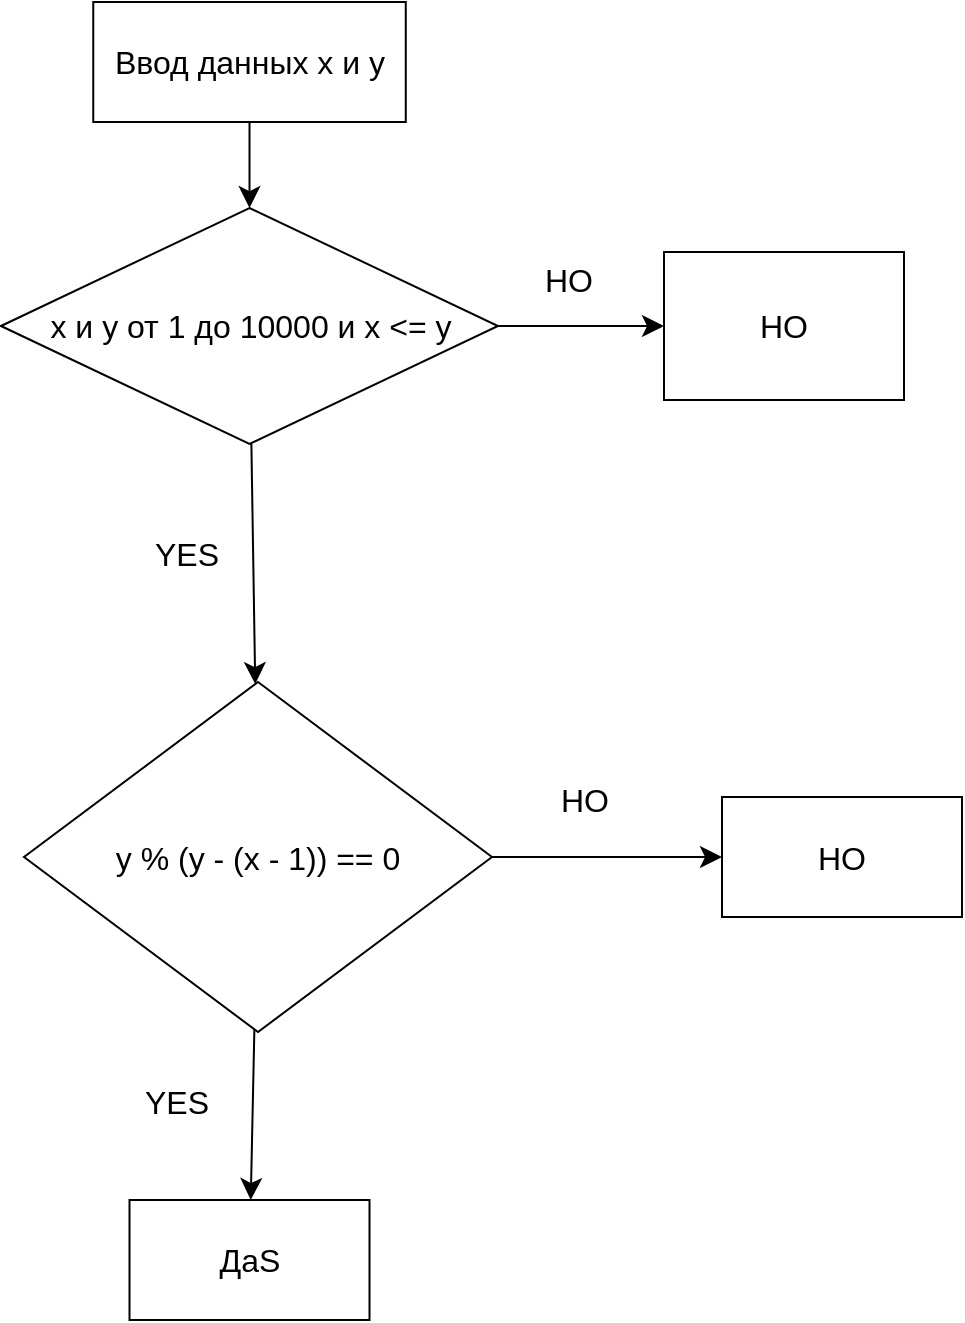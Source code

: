 <mxfile version="22.1.4" type="github">
  <diagram name="Страница — 1" id="HSgIeYpHN0TZc10av27_">
    <mxGraphModel dx="466" dy="777" grid="0" gridSize="10" guides="1" tooltips="1" connect="1" arrows="1" fold="1" page="0" pageScale="1" pageWidth="827" pageHeight="1169" math="0" shadow="0">
      <root>
        <mxCell id="0" />
        <mxCell id="1" parent="0" />
        <mxCell id="zJwWBmNFhzAgIZPLMXwU-3" value="" style="edgeStyle=none;curved=1;rounded=0;orthogonalLoop=1;jettySize=auto;html=1;fontSize=12;startSize=8;endSize=8;" edge="1" parent="1" source="zJwWBmNFhzAgIZPLMXwU-1" target="zJwWBmNFhzAgIZPLMXwU-2">
          <mxGeometry relative="1" as="geometry" />
        </mxCell>
        <mxCell id="zJwWBmNFhzAgIZPLMXwU-1" value="&lt;font style=&quot;vertical-align: inherit;&quot;&gt;&lt;font style=&quot;vertical-align: inherit;&quot;&gt;&lt;font style=&quot;vertical-align: inherit;&quot;&gt;&lt;font style=&quot;vertical-align: inherit;&quot;&gt;Ввод данных х и у&lt;/font&gt;&lt;/font&gt;&lt;/font&gt;&lt;/font&gt;" style="whiteSpace=wrap;html=1;fontSize=16;" vertex="1" parent="1">
          <mxGeometry x="121.63" y="207" width="156.25" height="60" as="geometry" />
        </mxCell>
        <mxCell id="zJwWBmNFhzAgIZPLMXwU-4" value="&lt;font style=&quot;vertical-align: inherit;&quot;&gt;&lt;font style=&quot;vertical-align: inherit;&quot;&gt;НO&lt;/font&gt;&lt;/font&gt;" style="whiteSpace=wrap;html=1;fontSize=16;" vertex="1" parent="1">
          <mxGeometry x="407" y="332" width="120" height="74" as="geometry" />
        </mxCell>
        <mxCell id="zJwWBmNFhzAgIZPLMXwU-5" value="" style="edgeStyle=none;curved=1;rounded=0;orthogonalLoop=1;jettySize=auto;html=1;fontSize=12;startSize=8;endSize=8;" edge="1" parent="1" source="zJwWBmNFhzAgIZPLMXwU-2" target="zJwWBmNFhzAgIZPLMXwU-4">
          <mxGeometry relative="1" as="geometry" />
        </mxCell>
        <mxCell id="zJwWBmNFhzAgIZPLMXwU-10" value="" style="edgeStyle=none;curved=1;rounded=0;orthogonalLoop=1;jettySize=auto;html=1;fontSize=12;startSize=8;endSize=8;" edge="1" parent="1" source="zJwWBmNFhzAgIZPLMXwU-2" target="zJwWBmNFhzAgIZPLMXwU-9">
          <mxGeometry relative="1" as="geometry" />
        </mxCell>
        <mxCell id="zJwWBmNFhzAgIZPLMXwU-2" value="&lt;font style=&quot;vertical-align: inherit;&quot;&gt;&lt;font style=&quot;vertical-align: inherit;&quot;&gt;&lt;font style=&quot;vertical-align: inherit;&quot;&gt;&lt;font style=&quot;vertical-align: inherit;&quot;&gt;х и у от 1 до 10000 и х &amp;lt;= у&lt;/font&gt;&lt;/font&gt;&lt;/font&gt;&lt;/font&gt;" style="rhombus;whiteSpace=wrap;html=1;fontSize=16;" vertex="1" parent="1">
          <mxGeometry x="75.5" y="310" width="248.5" height="118" as="geometry" />
        </mxCell>
        <mxCell id="zJwWBmNFhzAgIZPLMXwU-6" value="&lt;font style=&quot;vertical-align: inherit;&quot;&gt;&lt;font style=&quot;vertical-align: inherit;&quot;&gt;&lt;font style=&quot;vertical-align: inherit;&quot;&gt;&lt;font style=&quot;vertical-align: inherit;&quot;&gt;НО&lt;/font&gt;&lt;/font&gt;&lt;/font&gt;&lt;/font&gt;" style="text;html=1;align=center;verticalAlign=middle;resizable=0;points=[];autosize=1;strokeColor=none;fillColor=none;fontSize=16;" vertex="1" parent="1">
          <mxGeometry x="339" y="330" width="40" height="31" as="geometry" />
        </mxCell>
        <mxCell id="zJwWBmNFhzAgIZPLMXwU-14" value="" style="edgeStyle=none;curved=1;rounded=0;orthogonalLoop=1;jettySize=auto;html=1;fontSize=12;startSize=8;endSize=8;" edge="1" parent="1" source="zJwWBmNFhzAgIZPLMXwU-9" target="zJwWBmNFhzAgIZPLMXwU-13">
          <mxGeometry relative="1" as="geometry" />
        </mxCell>
        <mxCell id="zJwWBmNFhzAgIZPLMXwU-15" value="" style="edgeStyle=none;curved=1;rounded=0;orthogonalLoop=1;jettySize=auto;html=1;fontSize=12;startSize=8;endSize=8;" edge="1" parent="1" source="zJwWBmNFhzAgIZPLMXwU-9" target="zJwWBmNFhzAgIZPLMXwU-12">
          <mxGeometry relative="1" as="geometry" />
        </mxCell>
        <mxCell id="zJwWBmNFhzAgIZPLMXwU-9" value="&lt;font style=&quot;vertical-align: inherit;&quot;&gt;&lt;font style=&quot;vertical-align: inherit;&quot;&gt;y % ​​(y - (x - 1)) == 0&lt;/font&gt;&lt;/font&gt;" style="rhombus;whiteSpace=wrap;html=1;fontSize=16;" vertex="1" parent="1">
          <mxGeometry x="87" y="547" width="234" height="175" as="geometry" />
        </mxCell>
        <mxCell id="zJwWBmNFhzAgIZPLMXwU-11" value="&lt;font style=&quot;vertical-align: inherit;&quot;&gt;&lt;font style=&quot;vertical-align: inherit;&quot;&gt;YES&lt;/font&gt;&lt;/font&gt;" style="text;html=1;align=center;verticalAlign=middle;resizable=0;points=[];autosize=1;strokeColor=none;fillColor=none;fontSize=16;" vertex="1" parent="1">
          <mxGeometry x="145" y="467" width="46" height="31" as="geometry" />
        </mxCell>
        <mxCell id="zJwWBmNFhzAgIZPLMXwU-12" value="&lt;font style=&quot;vertical-align: inherit;&quot;&gt;&lt;font style=&quot;vertical-align: inherit;&quot;&gt;НO&lt;/font&gt;&lt;/font&gt;" style="whiteSpace=wrap;html=1;fontSize=16;" vertex="1" parent="1">
          <mxGeometry x="436" y="604.5" width="120" height="60" as="geometry" />
        </mxCell>
        <mxCell id="zJwWBmNFhzAgIZPLMXwU-13" value="&lt;font style=&quot;vertical-align: inherit;&quot;&gt;&lt;font style=&quot;vertical-align: inherit;&quot;&gt;ДаS&lt;/font&gt;&lt;/font&gt;" style="whiteSpace=wrap;html=1;fontSize=16;" vertex="1" parent="1">
          <mxGeometry x="139.75" y="806" width="120" height="60" as="geometry" />
        </mxCell>
        <mxCell id="zJwWBmNFhzAgIZPLMXwU-16" value="&lt;font style=&quot;vertical-align: inherit;&quot;&gt;&lt;font style=&quot;vertical-align: inherit;&quot;&gt;НO&lt;/font&gt;&lt;/font&gt;" style="text;html=1;align=center;verticalAlign=middle;resizable=0;points=[];autosize=1;strokeColor=none;fillColor=none;fontSize=16;" vertex="1" parent="1">
          <mxGeometry x="347" y="590" width="40" height="31" as="geometry" />
        </mxCell>
        <mxCell id="zJwWBmNFhzAgIZPLMXwU-17" value="&lt;font style=&quot;vertical-align: inherit;&quot;&gt;&lt;font style=&quot;vertical-align: inherit;&quot;&gt;YES&lt;/font&gt;&lt;/font&gt;" style="text;html=1;align=center;verticalAlign=middle;resizable=0;points=[];autosize=1;strokeColor=none;fillColor=none;fontSize=16;" vertex="1" parent="1">
          <mxGeometry x="139.75" y="741" width="46" height="31" as="geometry" />
        </mxCell>
      </root>
    </mxGraphModel>
  </diagram>
</mxfile>

